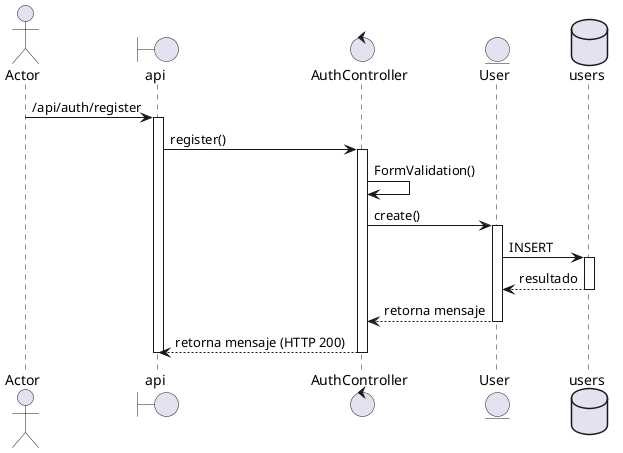 @startuml register

actor "Actor"
boundary "api"
control "AuthController"
entity "User"
database "users"

"Actor" ->  "api" : /api/auth/register
activate api
"api" ->  "AuthController" : register()
activate AuthController
"AuthController" ->  "AuthController" : FormValidation()
"AuthController" ->  "User" : create()
activate User
"User" -> "users" : INSERT
activate users
"User" <-- "users" : resultado
deactivate users
"AuthController" <--  "User" : retorna mensaje
deactivate User
"api" <--  "AuthController" : retorna mensaje (HTTP 200)
deactivate AuthController
deactivate api
@enduml